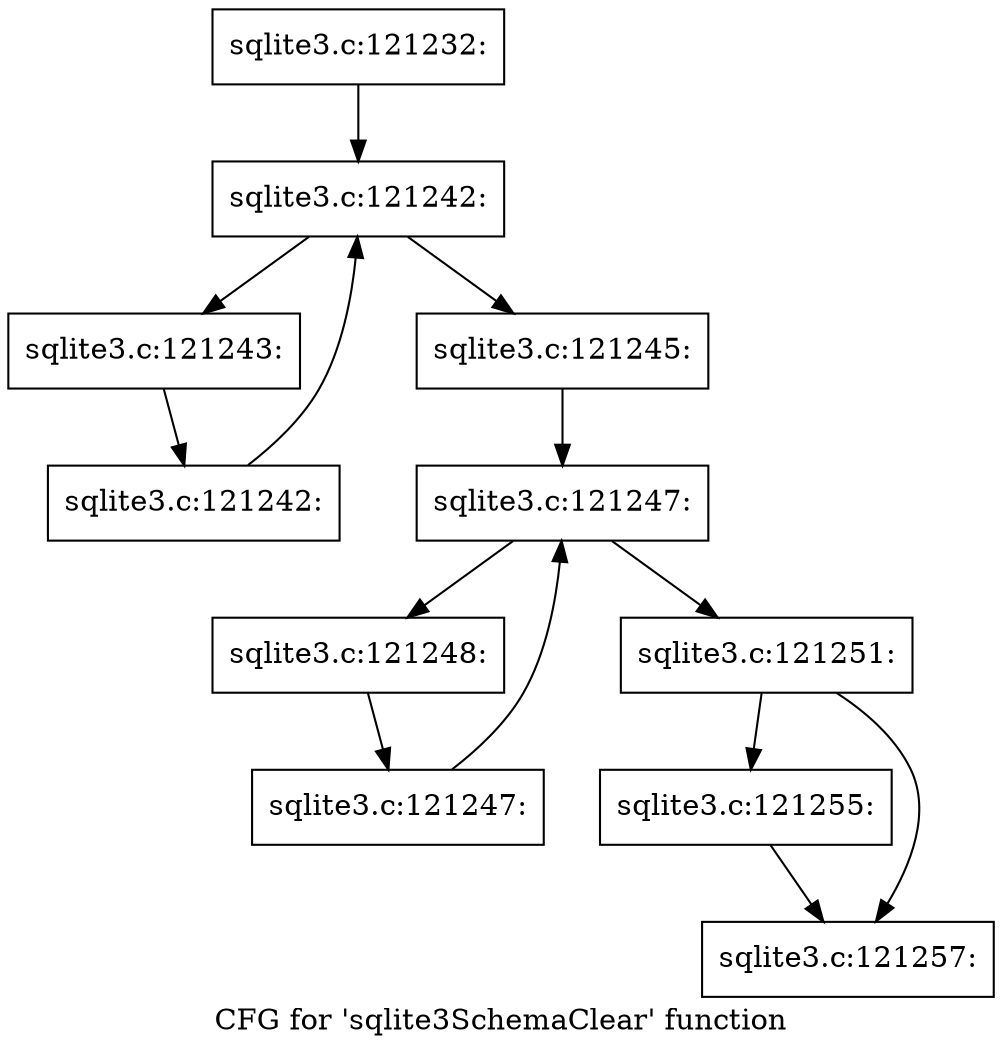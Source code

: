 digraph "CFG for 'sqlite3SchemaClear' function" {
	label="CFG for 'sqlite3SchemaClear' function";

	Node0x55c0f8317170 [shape=record,label="{sqlite3.c:121232:}"];
	Node0x55c0f8317170 -> Node0x55c0f55ad520;
	Node0x55c0f55ad520 [shape=record,label="{sqlite3.c:121242:}"];
	Node0x55c0f55ad520 -> Node0x55c0f831fae0;
	Node0x55c0f55ad520 -> Node0x55c0f55b1580;
	Node0x55c0f831fae0 [shape=record,label="{sqlite3.c:121243:}"];
	Node0x55c0f831fae0 -> Node0x55c0f831f250;
	Node0x55c0f831f250 [shape=record,label="{sqlite3.c:121242:}"];
	Node0x55c0f831f250 -> Node0x55c0f55ad520;
	Node0x55c0f55b1580 [shape=record,label="{sqlite3.c:121245:}"];
	Node0x55c0f55b1580 -> Node0x55c0f83208f0;
	Node0x55c0f83208f0 [shape=record,label="{sqlite3.c:121247:}"];
	Node0x55c0f83208f0 -> Node0x55c0f8320b10;
	Node0x55c0f83208f0 -> Node0x55c0f8320680;
	Node0x55c0f8320b10 [shape=record,label="{sqlite3.c:121248:}"];
	Node0x55c0f8320b10 -> Node0x55c0f8320a80;
	Node0x55c0f8320a80 [shape=record,label="{sqlite3.c:121247:}"];
	Node0x55c0f8320a80 -> Node0x55c0f83208f0;
	Node0x55c0f8320680 [shape=record,label="{sqlite3.c:121251:}"];
	Node0x55c0f8320680 -> Node0x55c0f8322010;
	Node0x55c0f8320680 -> Node0x55c0f8322060;
	Node0x55c0f8322010 [shape=record,label="{sqlite3.c:121255:}"];
	Node0x55c0f8322010 -> Node0x55c0f8322060;
	Node0x55c0f8322060 [shape=record,label="{sqlite3.c:121257:}"];
}
